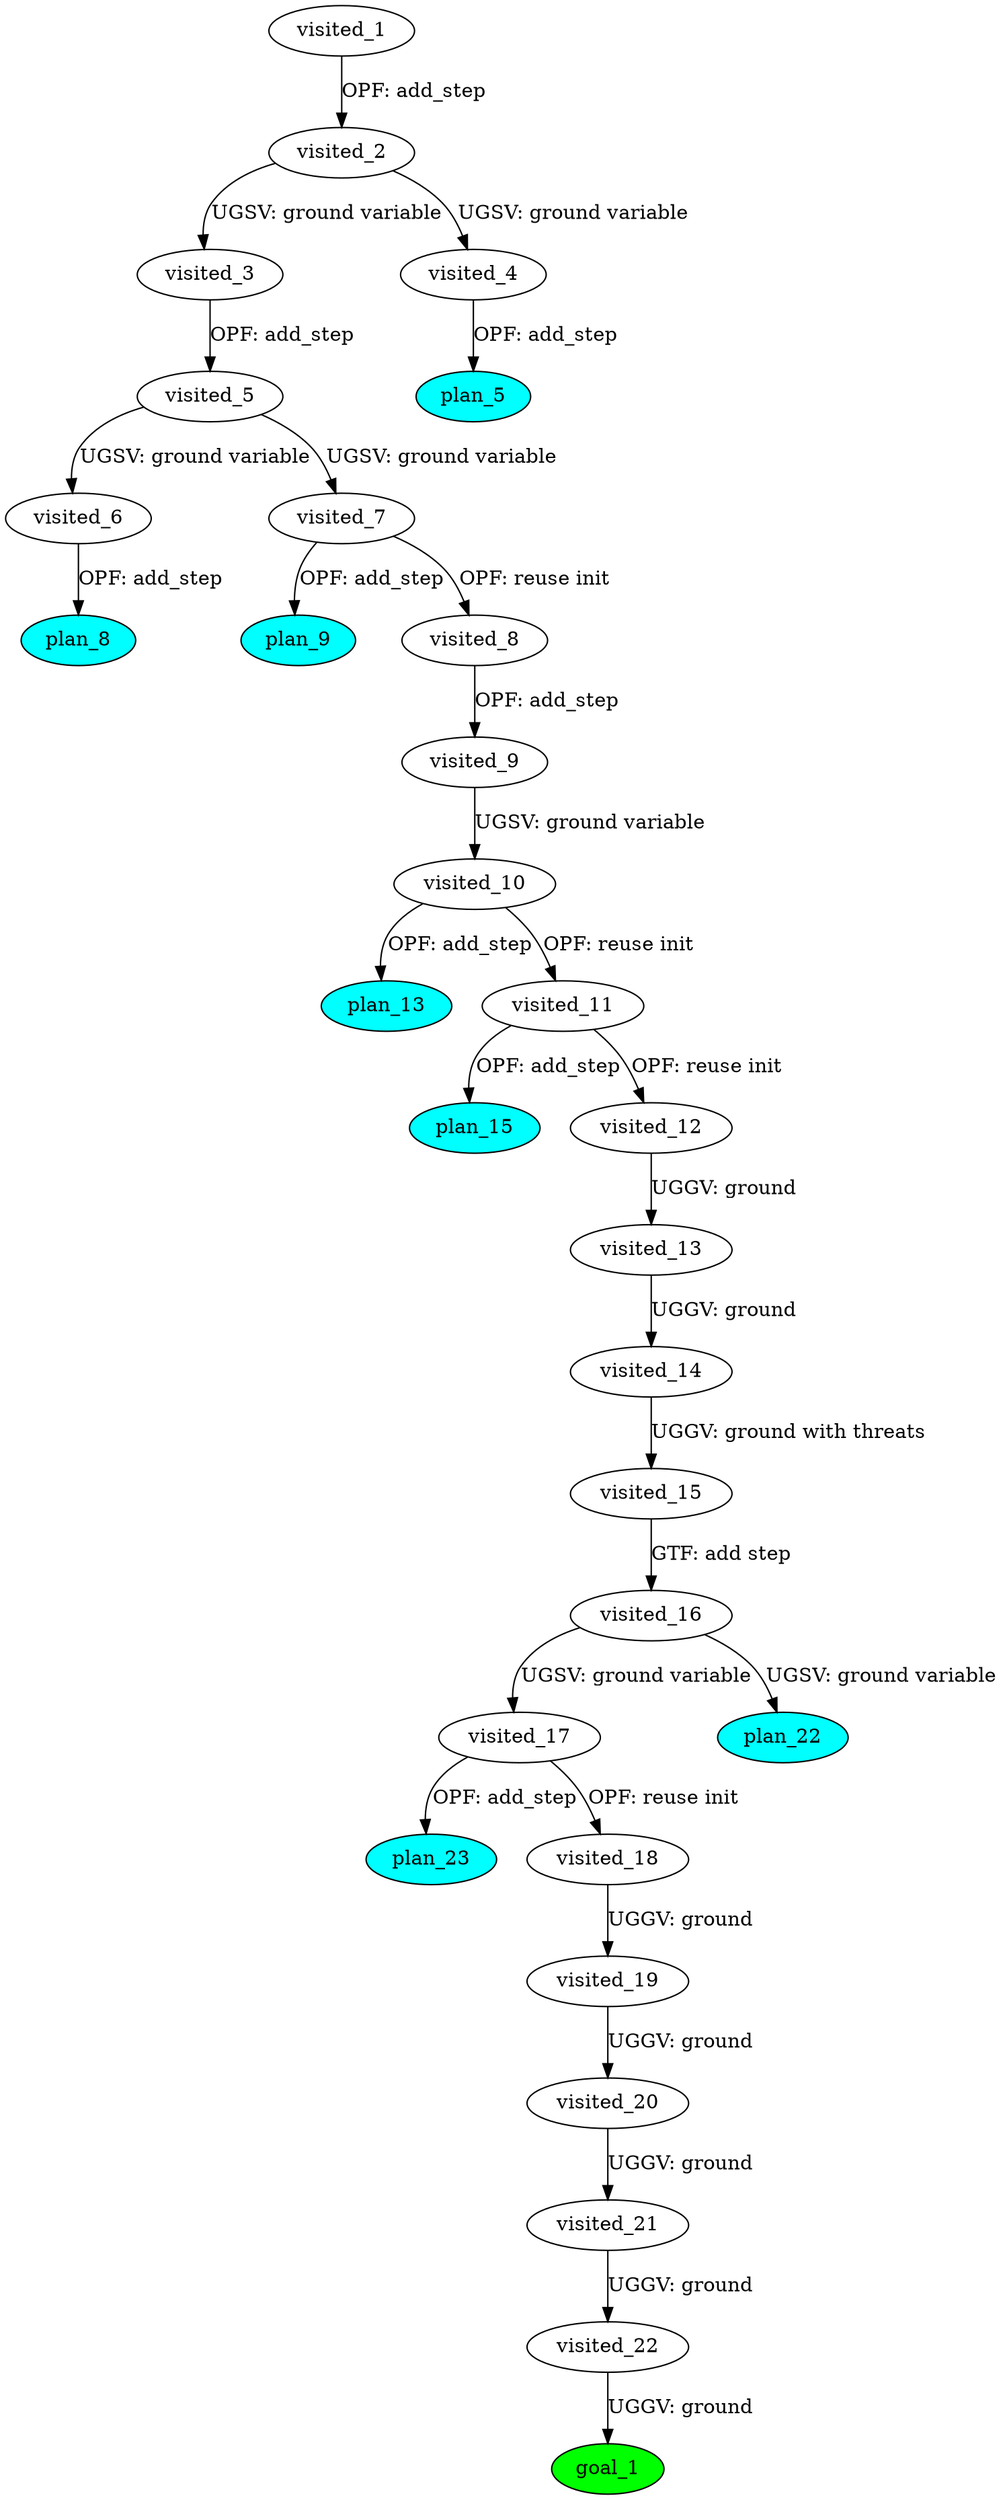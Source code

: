 digraph {
	"01e89a9a-b521-9376-ec5b-9593fb07407f" [label=plan_0 fillcolor=cyan style=filled]
	"01e89a9a-b521-9376-ec5b-9593fb07407f" [label=visited_1 fillcolor=white style=filled]
	"a87747a1-8d80-5e12-2a6b-379c7abc333c" [label=plan_1 fillcolor=cyan style=filled]
	"01e89a9a-b521-9376-ec5b-9593fb07407f" -> "a87747a1-8d80-5e12-2a6b-379c7abc333c" [label="OPF: add_step"]
	"a87747a1-8d80-5e12-2a6b-379c7abc333c" [label=visited_2 fillcolor=white style=filled]
	"bfa1ec07-4bf3-a240-558d-220f10a7a34d" [label=plan_2 fillcolor=cyan style=filled]
	"a87747a1-8d80-5e12-2a6b-379c7abc333c" -> "bfa1ec07-4bf3-a240-558d-220f10a7a34d" [label="UGSV: ground variable"]
	"5538bb91-3360-d07d-bc1e-ede2692b6788" [label=plan_3 fillcolor=cyan style=filled]
	"a87747a1-8d80-5e12-2a6b-379c7abc333c" -> "5538bb91-3360-d07d-bc1e-ede2692b6788" [label="UGSV: ground variable"]
	"bfa1ec07-4bf3-a240-558d-220f10a7a34d" [label=visited_3 fillcolor=white style=filled]
	"7ebd95eb-5007-1ef6-772d-96f31eff963e" [label=plan_4 fillcolor=cyan style=filled]
	"bfa1ec07-4bf3-a240-558d-220f10a7a34d" -> "7ebd95eb-5007-1ef6-772d-96f31eff963e" [label="OPF: add_step"]
	"5538bb91-3360-d07d-bc1e-ede2692b6788" [label=visited_4 fillcolor=white style=filled]
	"eda7b6e5-eb1a-c86f-c4e5-b7e4ebea8fee" [label=plan_5 fillcolor=cyan style=filled]
	"5538bb91-3360-d07d-bc1e-ede2692b6788" -> "eda7b6e5-eb1a-c86f-c4e5-b7e4ebea8fee" [label="OPF: add_step"]
	"7ebd95eb-5007-1ef6-772d-96f31eff963e" [label=visited_5 fillcolor=white style=filled]
	"74023cc7-32ad-8396-b868-5987d6d47054" [label=plan_6 fillcolor=cyan style=filled]
	"7ebd95eb-5007-1ef6-772d-96f31eff963e" -> "74023cc7-32ad-8396-b868-5987d6d47054" [label="UGSV: ground variable"]
	"7c1385fc-3ad7-97f3-2165-f10aa423fb57" [label=plan_7 fillcolor=cyan style=filled]
	"7ebd95eb-5007-1ef6-772d-96f31eff963e" -> "7c1385fc-3ad7-97f3-2165-f10aa423fb57" [label="UGSV: ground variable"]
	"74023cc7-32ad-8396-b868-5987d6d47054" [label=visited_6 fillcolor=white style=filled]
	"45e45d13-0b89-f5c6-69c8-4ef86580f2b8" [label=plan_8 fillcolor=cyan style=filled]
	"74023cc7-32ad-8396-b868-5987d6d47054" -> "45e45d13-0b89-f5c6-69c8-4ef86580f2b8" [label="OPF: add_step"]
	"7c1385fc-3ad7-97f3-2165-f10aa423fb57" [label=visited_7 fillcolor=white style=filled]
	"2a8bcb41-271f-cdb3-9b2a-142e30b072b1" [label=plan_9 fillcolor=cyan style=filled]
	"7c1385fc-3ad7-97f3-2165-f10aa423fb57" -> "2a8bcb41-271f-cdb3-9b2a-142e30b072b1" [label="OPF: add_step"]
	"ef0f9a44-89da-f06b-77c4-36648bb794e3" [label=plan_10 fillcolor=cyan style=filled]
	"7c1385fc-3ad7-97f3-2165-f10aa423fb57" -> "ef0f9a44-89da-f06b-77c4-36648bb794e3" [label="OPF: reuse init"]
	"ef0f9a44-89da-f06b-77c4-36648bb794e3" [label=visited_8 fillcolor=white style=filled]
	"a80160c6-ffac-340b-a8c3-5a5f366100f8" [label=plan_11 fillcolor=cyan style=filled]
	"ef0f9a44-89da-f06b-77c4-36648bb794e3" -> "a80160c6-ffac-340b-a8c3-5a5f366100f8" [label="OPF: add_step"]
	"a80160c6-ffac-340b-a8c3-5a5f366100f8" [label=visited_9 fillcolor=white style=filled]
	"be4faa6c-aea9-abff-e0f8-cd0828a517bf" [label=plan_12 fillcolor=cyan style=filled]
	"a80160c6-ffac-340b-a8c3-5a5f366100f8" -> "be4faa6c-aea9-abff-e0f8-cd0828a517bf" [label="UGSV: ground variable"]
	"be4faa6c-aea9-abff-e0f8-cd0828a517bf" [label=visited_10 fillcolor=white style=filled]
	"944bc909-55dc-22ed-53b4-e9a8878548f5" [label=plan_13 fillcolor=cyan style=filled]
	"be4faa6c-aea9-abff-e0f8-cd0828a517bf" -> "944bc909-55dc-22ed-53b4-e9a8878548f5" [label="OPF: add_step"]
	"9b11ad70-b7b5-8b6b-d1ed-fcaa8a50eb5d" [label=plan_14 fillcolor=cyan style=filled]
	"be4faa6c-aea9-abff-e0f8-cd0828a517bf" -> "9b11ad70-b7b5-8b6b-d1ed-fcaa8a50eb5d" [label="OPF: reuse init"]
	"9b11ad70-b7b5-8b6b-d1ed-fcaa8a50eb5d" [label=visited_11 fillcolor=white style=filled]
	"f60060af-793c-5151-2a67-d5d1b62bb5c7" [label=plan_15 fillcolor=cyan style=filled]
	"9b11ad70-b7b5-8b6b-d1ed-fcaa8a50eb5d" -> "f60060af-793c-5151-2a67-d5d1b62bb5c7" [label="OPF: add_step"]
	"2b36e4fa-6556-cadf-8361-339cdebe25aa" [label=plan_16 fillcolor=cyan style=filled]
	"9b11ad70-b7b5-8b6b-d1ed-fcaa8a50eb5d" -> "2b36e4fa-6556-cadf-8361-339cdebe25aa" [label="OPF: reuse init"]
	"2b36e4fa-6556-cadf-8361-339cdebe25aa" [label=visited_12 fillcolor=white style=filled]
	"62d85378-8c84-8b87-d052-47cc808d21ad" [label=plan_17 fillcolor=cyan style=filled]
	"2b36e4fa-6556-cadf-8361-339cdebe25aa" -> "62d85378-8c84-8b87-d052-47cc808d21ad" [label="UGGV: ground"]
	"62d85378-8c84-8b87-d052-47cc808d21ad" [label=visited_13 fillcolor=white style=filled]
	"851bab28-bf07-9afb-bd23-8109c1fbfe60" [label=plan_18 fillcolor=cyan style=filled]
	"62d85378-8c84-8b87-d052-47cc808d21ad" -> "851bab28-bf07-9afb-bd23-8109c1fbfe60" [label="UGGV: ground"]
	"851bab28-bf07-9afb-bd23-8109c1fbfe60" [label=visited_14 fillcolor=white style=filled]
	"f78b4911-9db7-0550-fad7-0112f151492a" [label=plan_19 fillcolor=cyan style=filled]
	"851bab28-bf07-9afb-bd23-8109c1fbfe60" -> "f78b4911-9db7-0550-fad7-0112f151492a" [label="UGGV: ground with threats"]
	"f78b4911-9db7-0550-fad7-0112f151492a" [label=visited_15 fillcolor=white style=filled]
	"40260562-f8cc-0912-4597-3fea2b5e7d28" [label=plan_20 fillcolor=cyan style=filled]
	"f78b4911-9db7-0550-fad7-0112f151492a" -> "40260562-f8cc-0912-4597-3fea2b5e7d28" [label="GTF: add step"]
	"40260562-f8cc-0912-4597-3fea2b5e7d28" [label=visited_16 fillcolor=white style=filled]
	"0c0b778d-45e8-177b-4cb8-db29aacefec5" [label=plan_21 fillcolor=cyan style=filled]
	"40260562-f8cc-0912-4597-3fea2b5e7d28" -> "0c0b778d-45e8-177b-4cb8-db29aacefec5" [label="UGSV: ground variable"]
	"8a4caaaf-f99a-b51a-8fba-f08fd99fc8bc" [label=plan_22 fillcolor=cyan style=filled]
	"40260562-f8cc-0912-4597-3fea2b5e7d28" -> "8a4caaaf-f99a-b51a-8fba-f08fd99fc8bc" [label="UGSV: ground variable"]
	"0c0b778d-45e8-177b-4cb8-db29aacefec5" [label=visited_17 fillcolor=white style=filled]
	"3c3eef98-a7e0-cd3b-b205-f2643a54e8ed" [label=plan_23 fillcolor=cyan style=filled]
	"0c0b778d-45e8-177b-4cb8-db29aacefec5" -> "3c3eef98-a7e0-cd3b-b205-f2643a54e8ed" [label="OPF: add_step"]
	"e06ca4a0-ac67-2016-c6a1-1860174fa387" [label=plan_24 fillcolor=cyan style=filled]
	"0c0b778d-45e8-177b-4cb8-db29aacefec5" -> "e06ca4a0-ac67-2016-c6a1-1860174fa387" [label="OPF: reuse init"]
	"e06ca4a0-ac67-2016-c6a1-1860174fa387" [label=visited_18 fillcolor=white style=filled]
	"ccbf98f8-ee2d-604c-28f2-05b02862763d" [label=plan_25 fillcolor=cyan style=filled]
	"e06ca4a0-ac67-2016-c6a1-1860174fa387" -> "ccbf98f8-ee2d-604c-28f2-05b02862763d" [label="UGGV: ground"]
	"ccbf98f8-ee2d-604c-28f2-05b02862763d" [label=visited_19 fillcolor=white style=filled]
	"370e41ad-62b3-c80c-13a7-c7c7071e184f" [label=plan_26 fillcolor=cyan style=filled]
	"ccbf98f8-ee2d-604c-28f2-05b02862763d" -> "370e41ad-62b3-c80c-13a7-c7c7071e184f" [label="UGGV: ground"]
	"370e41ad-62b3-c80c-13a7-c7c7071e184f" [label=visited_20 fillcolor=white style=filled]
	"5df7e09e-c3ae-8ce6-804c-f40018865cd0" [label=plan_27 fillcolor=cyan style=filled]
	"370e41ad-62b3-c80c-13a7-c7c7071e184f" -> "5df7e09e-c3ae-8ce6-804c-f40018865cd0" [label="UGGV: ground"]
	"5df7e09e-c3ae-8ce6-804c-f40018865cd0" [label=visited_21 fillcolor=white style=filled]
	"a08f1019-0182-ea71-07f4-d1b32e2d6b83" [label=plan_28 fillcolor=cyan style=filled]
	"5df7e09e-c3ae-8ce6-804c-f40018865cd0" -> "a08f1019-0182-ea71-07f4-d1b32e2d6b83" [label="UGGV: ground"]
	"a08f1019-0182-ea71-07f4-d1b32e2d6b83" [label=visited_22 fillcolor=white style=filled]
	"1972aec9-9476-f617-3d8e-cdff273dfd6f" [label=plan_29 fillcolor=cyan style=filled]
	"a08f1019-0182-ea71-07f4-d1b32e2d6b83" -> "1972aec9-9476-f617-3d8e-cdff273dfd6f" [label="UGGV: ground"]
	"1972aec9-9476-f617-3d8e-cdff273dfd6f" [label=visited_23 fillcolor=white style=filled]
	"1972aec9-9476-f617-3d8e-cdff273dfd6f" [label=goal_1 fillcolor=green style=filled]
}
